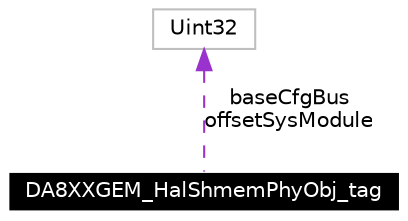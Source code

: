 digraph G
{
  edge [fontname="Helvetica",fontsize=10,labelfontname="Helvetica",labelfontsize=10];
  node [fontname="Helvetica",fontsize=10,shape=record];
  Node1 [label="DA8XXGEM_HalShmemPhyObj_tag",height=0.2,width=0.4,color="white", fillcolor="black", style="filled" fontcolor="white"];
  Node2 -> Node1 [dir=back,color="darkorchid3",fontsize=10,style="dashed",label="baseCfgBus\noffsetSysModule",fontname="Helvetica"];
  Node2 [label="Uint32",height=0.2,width=0.4,color="grey75", fillcolor="white", style="filled"];
}
